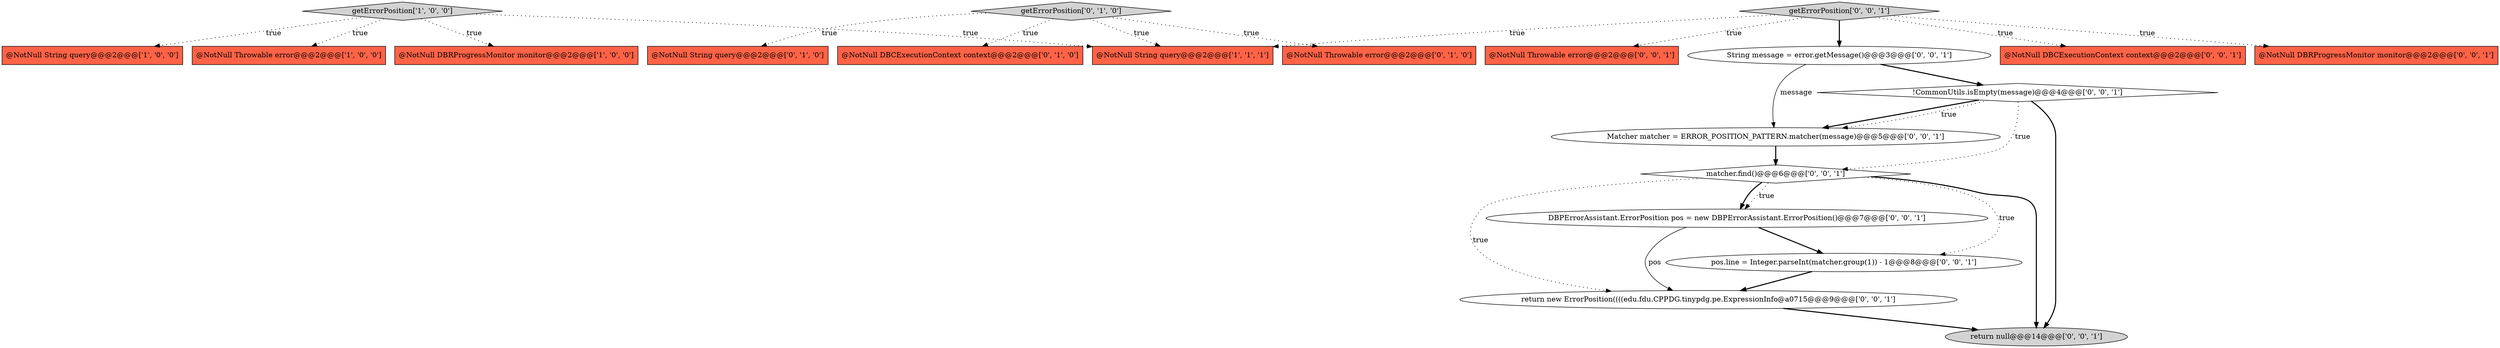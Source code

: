 digraph {
3 [style = filled, label = "@NotNull DBRProgressMonitor monitor@@@2@@@['1', '0', '0']", fillcolor = tomato, shape = box image = "AAA0AAABBB1BBB"];
7 [style = filled, label = "@NotNull Throwable error@@@2@@@['0', '1', '0']", fillcolor = tomato, shape = box image = "AAA0AAABBB2BBB"];
20 [style = filled, label = "return new ErrorPosition((((edu.fdu.CPPDG.tinypdg.pe.ExpressionInfo@a0715@@@9@@@['0', '0', '1']", fillcolor = white, shape = ellipse image = "AAA0AAABBB3BBB"];
2 [style = filled, label = "@NotNull String query@@@2@@@['1', '0', '0']", fillcolor = tomato, shape = box image = "AAA0AAABBB1BBB"];
0 [style = filled, label = "getErrorPosition['1', '0', '0']", fillcolor = lightgray, shape = diamond image = "AAA0AAABBB1BBB"];
1 [style = filled, label = "@NotNull Throwable error@@@2@@@['1', '0', '0']", fillcolor = tomato, shape = box image = "AAA0AAABBB1BBB"];
19 [style = filled, label = "return null@@@14@@@['0', '0', '1']", fillcolor = lightgray, shape = ellipse image = "AAA0AAABBB3BBB"];
6 [style = filled, label = "@NotNull String query@@@2@@@['0', '1', '0']", fillcolor = tomato, shape = box image = "AAA0AAABBB2BBB"];
12 [style = filled, label = "@NotNull DBCExecutionContext context@@@2@@@['0', '0', '1']", fillcolor = tomato, shape = box image = "AAA0AAABBB3BBB"];
17 [style = filled, label = "DBPErrorAssistant.ErrorPosition pos = new DBPErrorAssistant.ErrorPosition()@@@7@@@['0', '0', '1']", fillcolor = white, shape = ellipse image = "AAA0AAABBB3BBB"];
18 [style = filled, label = "@NotNull DBRProgressMonitor monitor@@@2@@@['0', '0', '1']", fillcolor = tomato, shape = box image = "AAA0AAABBB3BBB"];
13 [style = filled, label = "@NotNull Throwable error@@@2@@@['0', '0', '1']", fillcolor = tomato, shape = box image = "AAA0AAABBB3BBB"];
4 [style = filled, label = "@NotNull String query@@@2@@@['1', '1', '1']", fillcolor = tomato, shape = box image = "AAA0AAABBB1BBB"];
14 [style = filled, label = "pos.line = Integer.parseInt(matcher.group(1)) - 1@@@8@@@['0', '0', '1']", fillcolor = white, shape = ellipse image = "AAA0AAABBB3BBB"];
16 [style = filled, label = "matcher.find()@@@6@@@['0', '0', '1']", fillcolor = white, shape = diamond image = "AAA0AAABBB3BBB"];
9 [style = filled, label = "String message = error.getMessage()@@@3@@@['0', '0', '1']", fillcolor = white, shape = ellipse image = "AAA0AAABBB3BBB"];
8 [style = filled, label = "getErrorPosition['0', '1', '0']", fillcolor = lightgray, shape = diamond image = "AAA0AAABBB2BBB"];
5 [style = filled, label = "@NotNull DBCExecutionContext context@@@2@@@['0', '1', '0']", fillcolor = tomato, shape = box image = "AAA0AAABBB2BBB"];
11 [style = filled, label = "getErrorPosition['0', '0', '1']", fillcolor = lightgray, shape = diamond image = "AAA0AAABBB3BBB"];
10 [style = filled, label = "!CommonUtils.isEmpty(message)@@@4@@@['0', '0', '1']", fillcolor = white, shape = diamond image = "AAA0AAABBB3BBB"];
15 [style = filled, label = "Matcher matcher = ERROR_POSITION_PATTERN.matcher(message)@@@5@@@['0', '0', '1']", fillcolor = white, shape = ellipse image = "AAA0AAABBB3BBB"];
0->2 [style = dotted, label="true"];
9->15 [style = solid, label="message"];
0->1 [style = dotted, label="true"];
16->20 [style = dotted, label="true"];
11->12 [style = dotted, label="true"];
16->19 [style = bold, label=""];
8->6 [style = dotted, label="true"];
0->3 [style = dotted, label="true"];
16->14 [style = dotted, label="true"];
11->9 [style = bold, label=""];
17->14 [style = bold, label=""];
8->7 [style = dotted, label="true"];
10->19 [style = bold, label=""];
10->16 [style = dotted, label="true"];
20->19 [style = bold, label=""];
15->16 [style = bold, label=""];
11->18 [style = dotted, label="true"];
8->5 [style = dotted, label="true"];
11->4 [style = dotted, label="true"];
10->15 [style = bold, label=""];
16->17 [style = bold, label=""];
17->20 [style = solid, label="pos"];
0->4 [style = dotted, label="true"];
10->15 [style = dotted, label="true"];
11->13 [style = dotted, label="true"];
16->17 [style = dotted, label="true"];
8->4 [style = dotted, label="true"];
14->20 [style = bold, label=""];
9->10 [style = bold, label=""];
}
